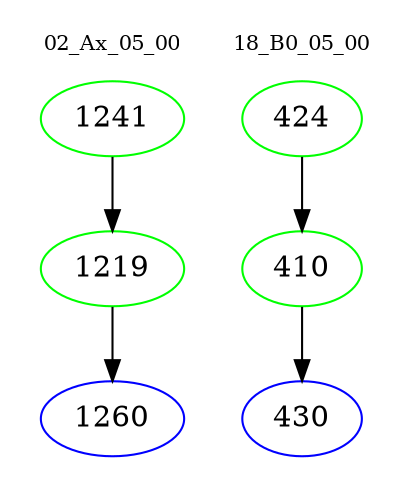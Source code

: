 digraph{
subgraph cluster_0 {
color = white
label = "02_Ax_05_00";
fontsize=10;
T0_1241 [label="1241", color="green"]
T0_1241 -> T0_1219 [color="black"]
T0_1219 [label="1219", color="green"]
T0_1219 -> T0_1260 [color="black"]
T0_1260 [label="1260", color="blue"]
}
subgraph cluster_1 {
color = white
label = "18_B0_05_00";
fontsize=10;
T1_424 [label="424", color="green"]
T1_424 -> T1_410 [color="black"]
T1_410 [label="410", color="green"]
T1_410 -> T1_430 [color="black"]
T1_430 [label="430", color="blue"]
}
}
